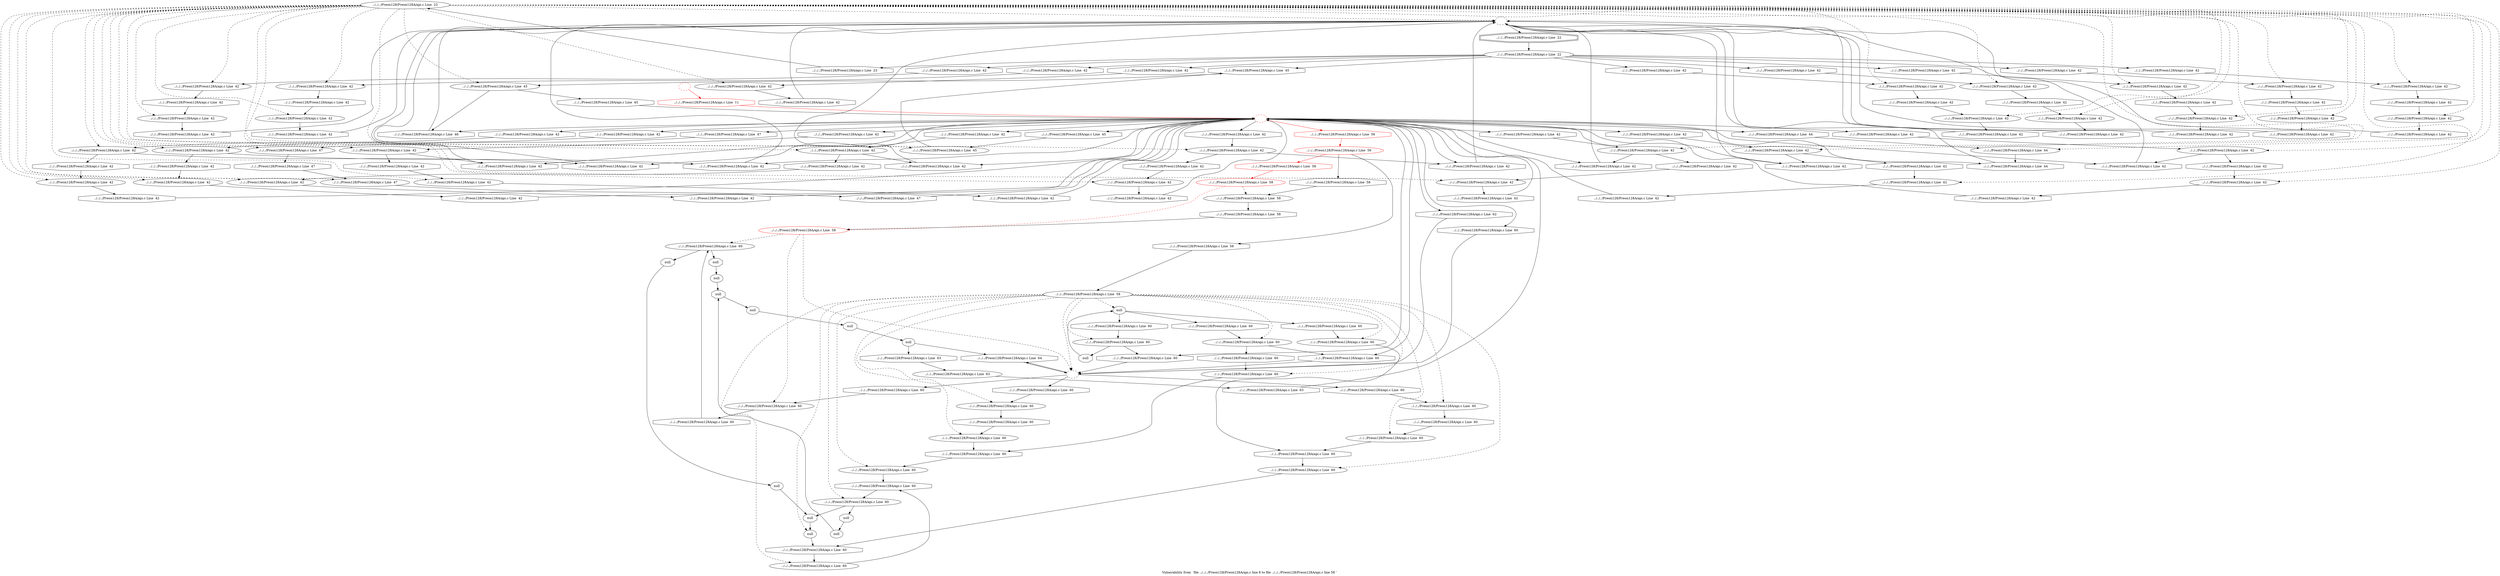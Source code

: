 digraph "Vulnerability from 'file ../../../Preon128/Preon128A/api.c line 8 to file ../../../Preon128/Preon128A/api.c line 58 '  "{
label="Vulnerability from  'file ../../../Preon128/Preon128A/api.c line 8 to file ../../../Preon128/Preon128A/api.c line 58 ' ";
node_2340[shape=ellipse,style=solid,label="../../../Preon128/Preon128A/api.c Line  23"]
node_2337[shape=ellipse,style=dashed,label=""]
"node_2340"->"node_2337" [style=dashed]
node_2396[shape=ellipse,style=solid,label="../../../Preon128/Preon128A/api.c Line  42"]
"node_2340"->"node_2396" [style=dashed]
node_2438[shape=ellipse,style=solid,label="../../../Preon128/Preon128A/api.c Line  47"]
"node_2340"->"node_2438" [style=dashed]
node_2344[shape=ellipse,style=solid,label="../../../Preon128/Preon128A/api.c Line  42"]
"node_2340"->"node_2344" [style=dashed]
node_2398[shape=ellipse,style=solid,label="../../../Preon128/Preon128A/api.c Line  42"]
"node_2340"->"node_2398" [style=dashed]
node_2432[shape=ellipse,style=solid,label="../../../Preon128/Preon128A/api.c Line  45"]
"node_2340"->"node_2432" [style=dashed]
node_2346[shape=ellipse,style=solid,label="../../../Preon128/Preon128A/api.c Line  42"]
"node_2340"->"node_2346" [style=dashed]
node_2362[shape=ellipse,style=solid,label="../../../Preon128/Preon128A/api.c Line  42"]
"node_2340"->"node_2362" [style=dashed]
node_2351[shape=ellipse,style=solid,label="../../../Preon128/Preon128A/api.c Line  42"]
"node_2340"->"node_2351" [style=dashed]
node_2400[shape=ellipse,style=solid,label="../../../Preon128/Preon128A/api.c Line  42"]
"node_2340"->"node_2400" [style=dashed]
node_2402[shape=ellipse,style=solid,label="../../../Preon128/Preon128A/api.c Line  42"]
"node_2340"->"node_2402" [style=dashed]
node_2373[shape=ellipse,style=solid,label="../../../Preon128/Preon128A/api.c Line  42"]
"node_2340"->"node_2373" [style=dashed]
node_2429[shape=ellipse,style=solid,label="../../../Preon128/Preon128A/api.c Line  44"]
"node_2340"->"node_2429" [style=dashed]
node_2389[shape=ellipse,style=solid,label="../../../Preon128/Preon128A/api.c Line  42"]
"node_2340"->"node_2389" [style=dashed]
node_2368[shape=ellipse,style=solid,label="../../../Preon128/Preon128A/api.c Line  42"]
"node_2340"->"node_2368" [style=dashed]
node_2378[shape=ellipse,style=solid,label="../../../Preon128/Preon128A/api.c Line  42"]
"node_2340"->"node_2378" [style=dashed]
node_2440[shape=ellipse,style=solid,label="../../../Preon128/Preon128A/api.c Line  47"]
"node_2340"->"node_2440" [style=dashed]
node_2407[shape=ellipse,style=solid,label="../../../Preon128/Preon128A/api.c Line  42"]
"node_2340"->"node_2407" [style=dashed]
node_2375[shape=ellipse,style=solid,label="../../../Preon128/Preon128A/api.c Line  42"]
"node_2340"->"node_2375" [style=dashed]
node_2355[shape=ellipse,style=solid,label="../../../Preon128/Preon128A/api.c Line  42"]
"node_2340"->"node_2355" [style=dashed]
node_2434[shape=ellipse,style=solid,label="../../../Preon128/Preon128A/api.c Line  45"]
"node_2340"->"node_2434" [style=dashed]
node_2366[shape=ellipse,style=solid,label="../../../Preon128/Preon128A/api.c Line  42"]
"node_2340"->"node_2366" [style=dashed]
node_2385[shape=ellipse,style=solid,label="../../../Preon128/Preon128A/api.c Line  42"]
"node_2340"->"node_2385" [style=dashed]
node_2353[shape=ellipse,style=solid,label="../../../Preon128/Preon128A/api.c Line  42"]
"node_2340"->"node_2353" [style=dashed]
node_2357[shape=ellipse,style=solid,label="../../../Preon128/Preon128A/api.c Line  42"]
"node_2340"->"node_2357" [style=dashed]
node_2409[shape=ellipse,style=solid,label="../../../Preon128/Preon128A/api.c Line  42"]
"node_2340"->"node_2409" [style=dashed]
node_2380[shape=ellipse,style=solid,label="../../../Preon128/Preon128A/api.c Line  42"]
"node_2340"->"node_2380" [style=dashed]
node_2411[shape=ellipse,style=solid,label="../../../Preon128/Preon128A/api.c Line  42"]
"node_2340"->"node_2411" [style=dashed]
node_2413[shape=ellipse,style=solid,label="../../../Preon128/Preon128A/api.c Line  42"]
"node_2340"->"node_2413" [style=dashed]
node_2342[shape=ellipse,style=solid,label="../../../Preon128/Preon128A/api.c Line  42"]
"node_2340"->"node_2342" [style=dashed]
node_2418[shape=ellipse,style=solid,label="../../../Preon128/Preon128A/api.c Line  42"]
"node_2340"->"node_2418" [style=dashed]
node_2420[shape=ellipse,style=solid,label="../../../Preon128/Preon128A/api.c Line  42"]
"node_2340"->"node_2420" [style=dashed]
node_2422[shape=ellipse,style=solid,label="../../../Preon128/Preon128A/api.c Line  42"]
"node_2340"->"node_2422" [style=dashed]
node_2424[shape=ellipse,style=solid,label="../../../Preon128/Preon128A/api.c Line  42"]
"node_2340"->"node_2424" [style=dashed]
node_2364[shape=ellipse,style=solid,label="../../../Preon128/Preon128A/api.c Line  42"]
"node_2340"->"node_2364" [style=dashed]
node_2387[shape=ellipse,style=solid,label="../../../Preon128/Preon128A/api.c Line  42"]
"node_2340"->"node_2387" [style=dashed]
node_2391[shape=ellipse,style=solid,label="../../../Preon128/Preon128A/api.c Line  42"]
"node_2340"->"node_2391" [style=dashed]
node_2339[shape=doubleoctagon,style=solid,label="../../../Preon128/Preon128A/api.c Line  22"]
node_2338[shape=ellipse,style=solid,label="../../../Preon128/Preon128A/api.c Line  22"]
"node_2339"->"node_2338"
node_2397[shape=octagon,style=solid,label="../../../Preon128/Preon128A/api.c Line  42"]
"node_2338"->"node_2397"
node_2341[shape=octagon,style=solid,label="../../../Preon128/Preon128A/api.c Line  23"]
"node_2338"->"node_2341"
node_2408[shape=octagon,style=solid,label="../../../Preon128/Preon128A/api.c Line  42"]
"node_2338"->"node_2408"
node_2343[shape=octagon,style=solid,label="../../../Preon128/Preon128A/api.c Line  42"]
"node_2338"->"node_2343"
node_2352[shape=octagon,style=solid,label="../../../Preon128/Preon128A/api.c Line  42"]
"node_2338"->"node_2352"
node_2419[shape=octagon,style=solid,label="../../../Preon128/Preon128A/api.c Line  42"]
"node_2338"->"node_2419"
node_2435[shape=octagon,style=solid,label="../../../Preon128/Preon128A/api.c Line  45"]
"node_2338"->"node_2435"
node_2386[shape=octagon,style=solid,label="../../../Preon128/Preon128A/api.c Line  42"]
"node_2338"->"node_2386"
node_2374[shape=octagon,style=solid,label="../../../Preon128/Preon128A/api.c Line  42"]
"node_2338"->"node_2374"
node_2363[shape=octagon,style=solid,label="../../../Preon128/Preon128A/api.c Line  42"]
"node_2338"->"node_2363"
"node_2337"->"node_2339"
node_2336[shape=octagon,style=solid,label="../../../Preon128/Preon128A/api.c Line  11", color=red]
node_2335[shape=ellipse,style=dashed,label="", color=red]
"node_2336"->"node_2335" [color=red]
node_2390[shape=octagon,style=solid,label="../../../Preon128/Preon128A/api.c Line  42"]
"node_2335"->"node_2390"
node_2437[shape=octagon,style=solid,label="../../../Preon128/Preon128A/api.c Line  46"]
"node_2335"->"node_2437"
node_2345[shape=octagon,style=solid,label="../../../Preon128/Preon128A/api.c Line  42"]
"node_2335"->"node_2345"
node_2431[shape=octagon,style=solid,label="../../../Preon128/Preon128A/api.c Line  44"]
"node_2335"->"node_2431"
node_2379[shape=octagon,style=solid,label="../../../Preon128/Preon128A/api.c Line  42"]
"node_2335"->"node_2379"
node_2356[shape=octagon,style=solid,label="../../../Preon128/Preon128A/api.c Line  42"]
"node_2335"->"node_2356"
node_2394[shape=octagon,style=solid,label="../../../Preon128/Preon128A/api.c Line  42"]
"node_2335"->"node_2394"
node_2443[shape=octagon,style=solid,label="../../../Preon128/Preon128A/api.c Line  56", color=red]
"node_2335"->"node_2443" [color=red]
node_2401[shape=octagon,style=solid,label="../../../Preon128/Preon128A/api.c Line  42"]
"node_2335"->"node_2401"
node_2472[shape=octagon,style=solid,label="../../../Preon128/Preon128A/api.c Line  60"]
"node_2335"->"node_2472"
node_2430[shape=octagon,style=solid,label="../../../Preon128/Preon128A/api.c Line  44"]
"node_2335"->"node_2430"
node_2405[shape=octagon,style=solid,label="../../../Preon128/Preon128A/api.c Line  42"]
"node_2335"->"node_2405"
node_2439[shape=octagon,style=solid,label="../../../Preon128/Preon128A/api.c Line  47"]
"node_2335"->"node_2439"
node_2349[shape=octagon,style=solid,label="../../../Preon128/Preon128A/api.c Line  42"]
"node_2335"->"node_2349"
node_2498[shape=octagon,style=solid,label="../../../Preon128/Preon128A/api.c Line  62"]
"node_2335"->"node_2498"
node_2371[shape=octagon,style=solid,label="../../../Preon128/Preon128A/api.c Line  42"]
"node_2335"->"node_2371"
node_2383[shape=octagon,style=solid,label="../../../Preon128/Preon128A/api.c Line  42"]
"node_2335"->"node_2383"
node_2433[shape=octagon,style=solid,label="../../../Preon128/Preon128A/api.c Line  45"]
"node_2335"->"node_2433"
node_2367[shape=octagon,style=solid,label="../../../Preon128/Preon128A/api.c Line  42"]
"node_2335"->"node_2367"
node_2360[shape=octagon,style=solid,label="../../../Preon128/Preon128A/api.c Line  42"]
"node_2335"->"node_2360"
node_2489[shape=octagon,style=solid,label="../../../Preon128/Preon128A/api.c Line  60"]
"node_2335"->"node_2489"
node_2412[shape=octagon,style=solid,label="../../../Preon128/Preon128A/api.c Line  42"]
"node_2335"->"node_2412"
node_2416[shape=octagon,style=solid,label="../../../Preon128/Preon128A/api.c Line  42"]
"node_2335"->"node_2416"
node_2451[shape=octagon,style=solid,label="../../../Preon128/Preon128A/api.c Line  60"]
"node_2335"->"node_2451"
node_2423[shape=octagon,style=solid,label="../../../Preon128/Preon128A/api.c Line  42"]
"node_2335"->"node_2423"
node_2427[shape=octagon,style=solid,label="../../../Preon128/Preon128A/api.c Line  42"]
"node_2335"->"node_2427"
node_2334[shape=ellipse,style=dashed,label="", color=red]
"node_2334"->"node_2336" [color=red]
node_2395[shape=octagon,style=solid,label="../../../Preon128/Preon128A/api.c Line  42"]
"node_2395"->"node_2337"
node_2399[shape=octagon,style=solid,label="../../../Preon128/Preon128A/api.c Line  42"]
"node_2396"->"node_2399"
"node_2390"->"node_2389"
node_2455[shape=octagon,style=solid,label="../../../Preon128/Preon128A/api.c Line  60"]
node_2454[shape=ellipse,style=solid,label="../../../Preon128/Preon128A/api.c Line  60"]
"node_2455"->"node_2454"
node_2456[shape=ellipse,style=solid,label="null"]
node_2495[shape=octagon,style=solid,label="null"]
"node_2456"->"node_2495"
node_2484[shape=octagon,style=solid,label="../../../Preon128/Preon128A/api.c Line  60"]
node_2483[shape=ellipse,style=solid,label="../../../Preon128/Preon128A/api.c Line  60"]
"node_2484"->"node_2483"
node_2485[shape=ellipse,style=solid,label="../../../Preon128/Preon128A/api.c Line  60"]
"node_2485"->"node_2484"
node_2486[shape=octagon,style=solid,label="../../../Preon128/Preon128A/api.c Line  60"]
"node_2486"->"node_2485"
node_2479[shape=ellipse,style=solid,label="../../../Preon128/Preon128A/api.c Line  60"]
node_2478[shape=octagon,style=solid,label="../../../Preon128/Preon128A/api.c Line  60"]
"node_2479"->"node_2478"
"node_2479"->"node_2489"
node_2480[shape=octagon,style=solid,label="../../../Preon128/Preon128A/api.c Line  60"]
"node_2480"->"node_2479"
"node_2437"->"node_2337"
node_2441[shape=octagon,style=solid,label="../../../Preon128/Preon128A/api.c Line  47"]
"node_2438"->"node_2441"
"node_2345"->"node_2344"
node_2347[shape=octagon,style=solid,label="../../../Preon128/Preon128A/api.c Line  42"]
"node_2344"->"node_2347"
"node_2344"->"node_2349"
node_2477[shape=ellipse,style=solid,label="../../../Preon128/Preon128A/api.c Line  60"]
node_2467[shape=octagon,style=solid,label="../../../Preon128/Preon128A/api.c Line  60"]
"node_2477"->"node_2467"
"node_2478"->"node_2477"
"node_2397"->"node_2396"
node_2406[shape=octagon,style=solid,label="../../../Preon128/Preon128A/api.c Line  42"]
"node_2398"->"node_2406"
node_2499[shape=ellipse,style=solid,label="../../../Preon128/Preon128A/api.c Line  63"]
node_2501[shape=octagon,style=solid,label="../../../Preon128/Preon128A/api.c Line  63"]
"node_2499"->"node_2501"
node_2500[shape=octagon,style=solid,label="../../../Preon128/Preon128A/api.c Line  63"]
"node_2500"->"node_2499"
"node_2501"->"node_2335"
node_2457[shape=octagon,style=solid,label="null"]
"node_2457"->"node_2456"
node_2458[shape=ellipse,style=solid,label="null"]
node_2493[shape=octagon,style=solid,label="null"]
"node_2458"->"node_2493"
"node_2431"->"node_2337"
"node_2432"->"node_2435"
"node_2379"->"node_2378"
node_2492[shape=ellipse,style=solid,label="null"]
"node_2493"->"node_2492"
node_2494[shape=ellipse,style=solid,label="null"]
node_2497[shape=octagon,style=solid,label="null"]
"node_2494"->"node_2497"
"node_2495"->"node_2494"
"node_2356"->"node_2355"
node_2393[shape=octagon,style=solid,label="../../../Preon128/Preon128A/api.c Line  42"]
"node_2393"->"node_2335"
"node_2394"->"node_2337"
node_2348[shape=octagon,style=solid,label="../../../Preon128/Preon128A/api.c Line  42"]
"node_2346"->"node_2348"
node_2459[shape=octagon,style=solid,label="null"]
"node_2459"->"node_2458"
node_2460[shape=ellipse,style=solid,label="../../../Preon128/Preon128A/api.c Line  58"]
"node_2460"->"node_2485" [style=dashed]
"node_2460"->"node_2479" [style=dashed]
"node_2460"->"node_2477" [style=dashed]
node_2475[shape=ellipse,style=solid,label="null"]
"node_2460"->"node_2475" [style=dashed]
node_2450[shape=ellipse,style=dashed,label=""]
"node_2460"->"node_2450" [style=dashed]
node_2464[shape=ellipse,style=solid,label="../../../Preon128/Preon128A/api.c Line  60"]
"node_2460"->"node_2464" [style=dashed]
node_2487[shape=ellipse,style=solid,label="../../../Preon128/Preon128A/api.c Line  60"]
"node_2460"->"node_2487" [style=dashed]
node_2481[shape=ellipse,style=solid,label="../../../Preon128/Preon128A/api.c Line  60"]
"node_2460"->"node_2481" [style=dashed]
"node_2460"->"node_2483" [style=dashed]
node_2466[shape=ellipse,style=solid,label="../../../Preon128/Preon128A/api.c Line  60"]
"node_2460"->"node_2466" [style=dashed]
node_2468[shape=ellipse,style=solid,label="../../../Preon128/Preon128A/api.c Line  60"]
"node_2460"->"node_2468" [style=dashed]
node_2490[shape=ellipse,style=solid,label="../../../Preon128/Preon128A/api.c Line  60"]
"node_2460"->"node_2490" [style=dashed]
"node_2460"->"node_2492" [style=dashed]
node_2470[shape=ellipse,style=solid,label="../../../Preon128/Preon128A/api.c Line  60"]
"node_2460"->"node_2470" [style=dashed]
node_2473[shape=ellipse,style=solid,label="../../../Preon128/Preon128A/api.c Line  60"]
"node_2460"->"node_2473" [style=dashed]
node_2370[shape=octagon,style=solid,label="../../../Preon128/Preon128A/api.c Line  42"]
"node_2370"->"node_2335"
node_2447[shape=octagon,style=solid,label="../../../Preon128/Preon128A/api.c Line  58"]
node_2446[shape=ellipse,style=solid,label="../../../Preon128/Preon128A/api.c Line  58"]
"node_2447"->"node_2446"
node_2448[shape=ellipse,style=solid,label="../../../Preon128/Preon128A/api.c Line  58", color=red]
"node_2448"->"node_2454" [style=dashed]
"node_2448"->"node_2450" [style=dashed]
node_2452[shape=ellipse,style=solid,label="../../../Preon128/Preon128A/api.c Line  60"]
"node_2448"->"node_2452" [style=dashed]
node_2365[shape=octagon,style=solid,label="../../../Preon128/Preon128A/api.c Line  42"]
"node_2362"->"node_2365"
node_2442[shape=ellipse,style=solid,label="../../../Preon128/Preon128A/api.c Line  56", color=red]
"node_2443"->"node_2442" [color=red]
node_2444[shape=ellipse,style=solid,label="../../../Preon128/Preon128A/api.c Line  58", color=red]
"node_2444"->"node_2448" [color=red, style=dashed]
"node_2444"->"node_2446" [style=dashed]
node_2354[shape=octagon,style=solid,label="../../../Preon128/Preon128A/api.c Line  42"]
"node_2354"->"node_2353"
node_2372[shape=octagon,style=solid,label="../../../Preon128/Preon128A/api.c Line  42"]
"node_2372"->"node_2337"
node_2392[shape=octagon,style=solid,label="../../../Preon128/Preon128A/api.c Line  42"]
"node_2392"->"node_2391"
node_2377[shape=octagon,style=solid,label="../../../Preon128/Preon128A/api.c Line  47"]
"node_2377"->"node_2335"
node_2453[shape=octagon,style=solid,label="../../../Preon128/Preon128A/api.c Line  60"]
"node_2453"->"node_2452"
"node_2454"->"node_2457"
"node_2454"->"node_2459"
"node_2351"->"node_2354"
"node_2475"->"node_2480"
node_2491[shape=octagon,style=solid,label="../../../Preon128/Preon128A/api.c Line  60"]
"node_2475"->"node_2491"
node_2474[shape=octagon,style=solid,label="../../../Preon128/Preon128A/api.c Line  60"]
"node_2475"->"node_2474"
node_2476[shape=octagon,style=solid,label="null"]
"node_2476"->"node_2475"
"node_2399"->"node_2398"
node_2403[shape=octagon,style=solid,label="../../../Preon128/Preon128A/api.c Line  42"]
"node_2400"->"node_2403"
"node_2400"->"node_2405"
node_2359[shape=octagon,style=solid,label="../../../Preon128/Preon128A/api.c Line  42"]
"node_2359"->"node_2335"
"node_2401"->"node_2400"
node_2404[shape=octagon,style=solid,label="../../../Preon128/Preon128A/api.c Line  42"]
"node_2402"->"node_2404"
node_2384[shape=octagon,style=solid,label="../../../Preon128/Preon128A/api.c Line  42"]
"node_2384"->"node_2337"
node_2449[shape=octagon,style=solid,label="../../../Preon128/Preon128A/api.c Line  58"]
"node_2449"->"node_2448"
"node_2450"->"node_2453"
node_2471[shape=octagon,style=solid,label="../../../Preon128/Preon128A/api.c Line  60"]
"node_2450"->"node_2471"
node_2502[shape=octagon,style=solid,label="../../../Preon128/Preon128A/api.c Line  64"]
"node_2450"->"node_2502"
node_2488[shape=octagon,style=solid,label="../../../Preon128/Preon128A/api.c Line  60"]
"node_2450"->"node_2488"
"node_2471"->"node_2470"
"node_2472"->"node_2450"
node_2376[shape=octagon,style=solid,label="../../../Preon128/Preon128A/api.c Line  42"]
"node_2373"->"node_2376"
"node_2403"->"node_2402"
"node_2404"->"node_2335"
"node_2429"->"node_2431"
"node_2430"->"node_2429"
"node_2389"->"node_2394"
"node_2389"->"node_2392"
"node_2368"->"node_2370"
"node_2378"->"node_2383"
node_2381[shape=octagon,style=solid,label="../../../Preon128/Preon128A/api.c Line  42"]
"node_2378"->"node_2381"
node_2382[shape=octagon,style=solid,label="../../../Preon128/Preon128A/api.c Line  42"]
"node_2382"->"node_2335"
"node_2405"->"node_2337"
"node_2406"->"node_2337"
"node_2502"->"node_2450"
"node_2347"->"node_2346"
"node_2348"->"node_2335"
"node_2341"->"node_2340"
node_2461[shape=octagon,style=solid,label="../../../Preon128/Preon128A/api.c Line  58"]
"node_2461"->"node_2460"
node_2462[shape=ellipse,style=solid,label="null"]
"node_2462"->"node_2495"
"node_2439"->"node_2438"
"node_2440"->"node_2377"
"node_2349"->"node_2337"
node_2496[shape=ellipse,style=solid,label="null"]
"node_2496"->"node_2500"
"node_2496"->"node_2502"
"node_2497"->"node_2496"
"node_2498"->"node_2450"
node_2350[shape=octagon,style=solid,label="../../../Preon128/Preon128A/api.c Line  42"]
"node_2350"->"node_2337"
node_2410[shape=octagon,style=solid,label="../../../Preon128/Preon128A/api.c Line  42"]
"node_2407"->"node_2410"
"node_2408"->"node_2407"
"node_2375"->"node_2384"
"node_2371"->"node_2337"
"node_2355"->"node_2360"
node_2358[shape=octagon,style=solid,label="../../../Preon128/Preon128A/api.c Line  42"]
"node_2355"->"node_2358"
"node_2383"->"node_2337"
"node_2441"->"node_2440"
"node_2442"->"node_2447"
"node_2442"->"node_2461"
node_2445[shape=octagon,style=solid,label="../../../Preon128/Preon128A/api.c Line  58", color=red]
"node_2442"->"node_2445" [color=red]
"node_2433"->"node_2432"
"node_2434"->"node_2437"
node_2436[shape=octagon,style=solid,label="../../../Preon128/Preon128A/api.c Line  45"]
"node_2434"->"node_2436"
"node_2367"->"node_2366"
"node_2366"->"node_2371"
node_2369[shape=octagon,style=solid,label="../../../Preon128/Preon128A/api.c Line  42"]
"node_2366"->"node_2369"
node_2388[shape=octagon,style=solid,label="../../../Preon128/Preon128A/api.c Line  42"]
"node_2385"->"node_2388"
node_2361[shape=octagon,style=solid,label="../../../Preon128/Preon128A/api.c Line  42"]
"node_2353"->"node_2361"
"node_2343"->"node_2342"
"node_2365"->"node_2364"
node_2463[shape=octagon,style=solid,label="null"]
"node_2463"->"node_2462"
"node_2464"->"node_2493"
"node_2464"->"node_2463"
"node_2360"->"node_2337"
"node_2357"->"node_2359"
"node_2487"->"node_2486"
"node_2488"->"node_2487"
"node_2489"->"node_2450"
node_2465[shape=octagon,style=solid,label="../../../Preon128/Preon128A/api.c Line  60"]
"node_2481"->"node_2465"
node_2482[shape=octagon,style=solid,label="../../../Preon128/Preon128A/api.c Line  60"]
"node_2482"->"node_2481"
"node_2483"->"node_2482"
node_2417[shape=octagon,style=solid,label="../../../Preon128/Preon128A/api.c Line  42"]
"node_2409"->"node_2417"
"node_2410"->"node_2409"
"node_2361"->"node_2337"
"node_2380"->"node_2382"
"node_2376"->"node_2375"
"node_2358"->"node_2357"
node_2414[shape=octagon,style=solid,label="../../../Preon128/Preon128A/api.c Line  42"]
"node_2411"->"node_2414"
"node_2411"->"node_2416"
"node_2412"->"node_2411"
"node_2465"->"node_2464"
"node_2466"->"node_2465"
"node_2467"->"node_2466"
"node_2468"->"node_2467"
node_2415[shape=octagon,style=solid,label="../../../Preon128/Preon128A/api.c Line  42"]
"node_2413"->"node_2415"
"node_2414"->"node_2413"
"node_2415"->"node_2335"
"node_2416"->"node_2337"
"node_2445"->"node_2444" [color=red]
"node_2446"->"node_2449"
"node_2342"->"node_2350"
"node_2417"->"node_2337"
node_2421[shape=octagon,style=solid,label="../../../Preon128/Preon128A/api.c Line  42"]
"node_2418"->"node_2421"
"node_2451"->"node_2450"
"node_2452"->"node_2455"
"node_2352"->"node_2351"
"node_2419"->"node_2418"
node_2428[shape=octagon,style=solid,label="../../../Preon128/Preon128A/api.c Line  42"]
"node_2420"->"node_2428"
"node_2435"->"node_2434"
"node_2436"->"node_2335"
"node_2369"->"node_2368"
"node_2386"->"node_2385"
"node_2421"->"node_2420"
node_2425[shape=octagon,style=solid,label="../../../Preon128/Preon128A/api.c Line  42"]
"node_2422"->"node_2425"
"node_2422"->"node_2427"
"node_2423"->"node_2422"
node_2426[shape=octagon,style=solid,label="../../../Preon128/Preon128A/api.c Line  42"]
"node_2424"->"node_2426"
"node_2490"->"node_2484"
"node_2491"->"node_2490"
"node_2492"->"node_2482"
node_2469[shape=octagon,style=solid,label="../../../Preon128/Preon128A/api.c Line  60"]
"node_2469"->"node_2468"
"node_2470"->"node_2469"
"node_2374"->"node_2373"
"node_2364"->"node_2372"
"node_2363"->"node_2362"
"node_2425"->"node_2424"
"node_2426"->"node_2335"
"node_2427"->"node_2337"
"node_2428"->"node_2337"
"node_2387"->"node_2395"
"node_2473"->"node_2476"
"node_2473"->"node_2472"
"node_2474"->"node_2473"
"node_2391"->"node_2393"
"node_2381"->"node_2380"
"node_2388"->"node_2387"
}


